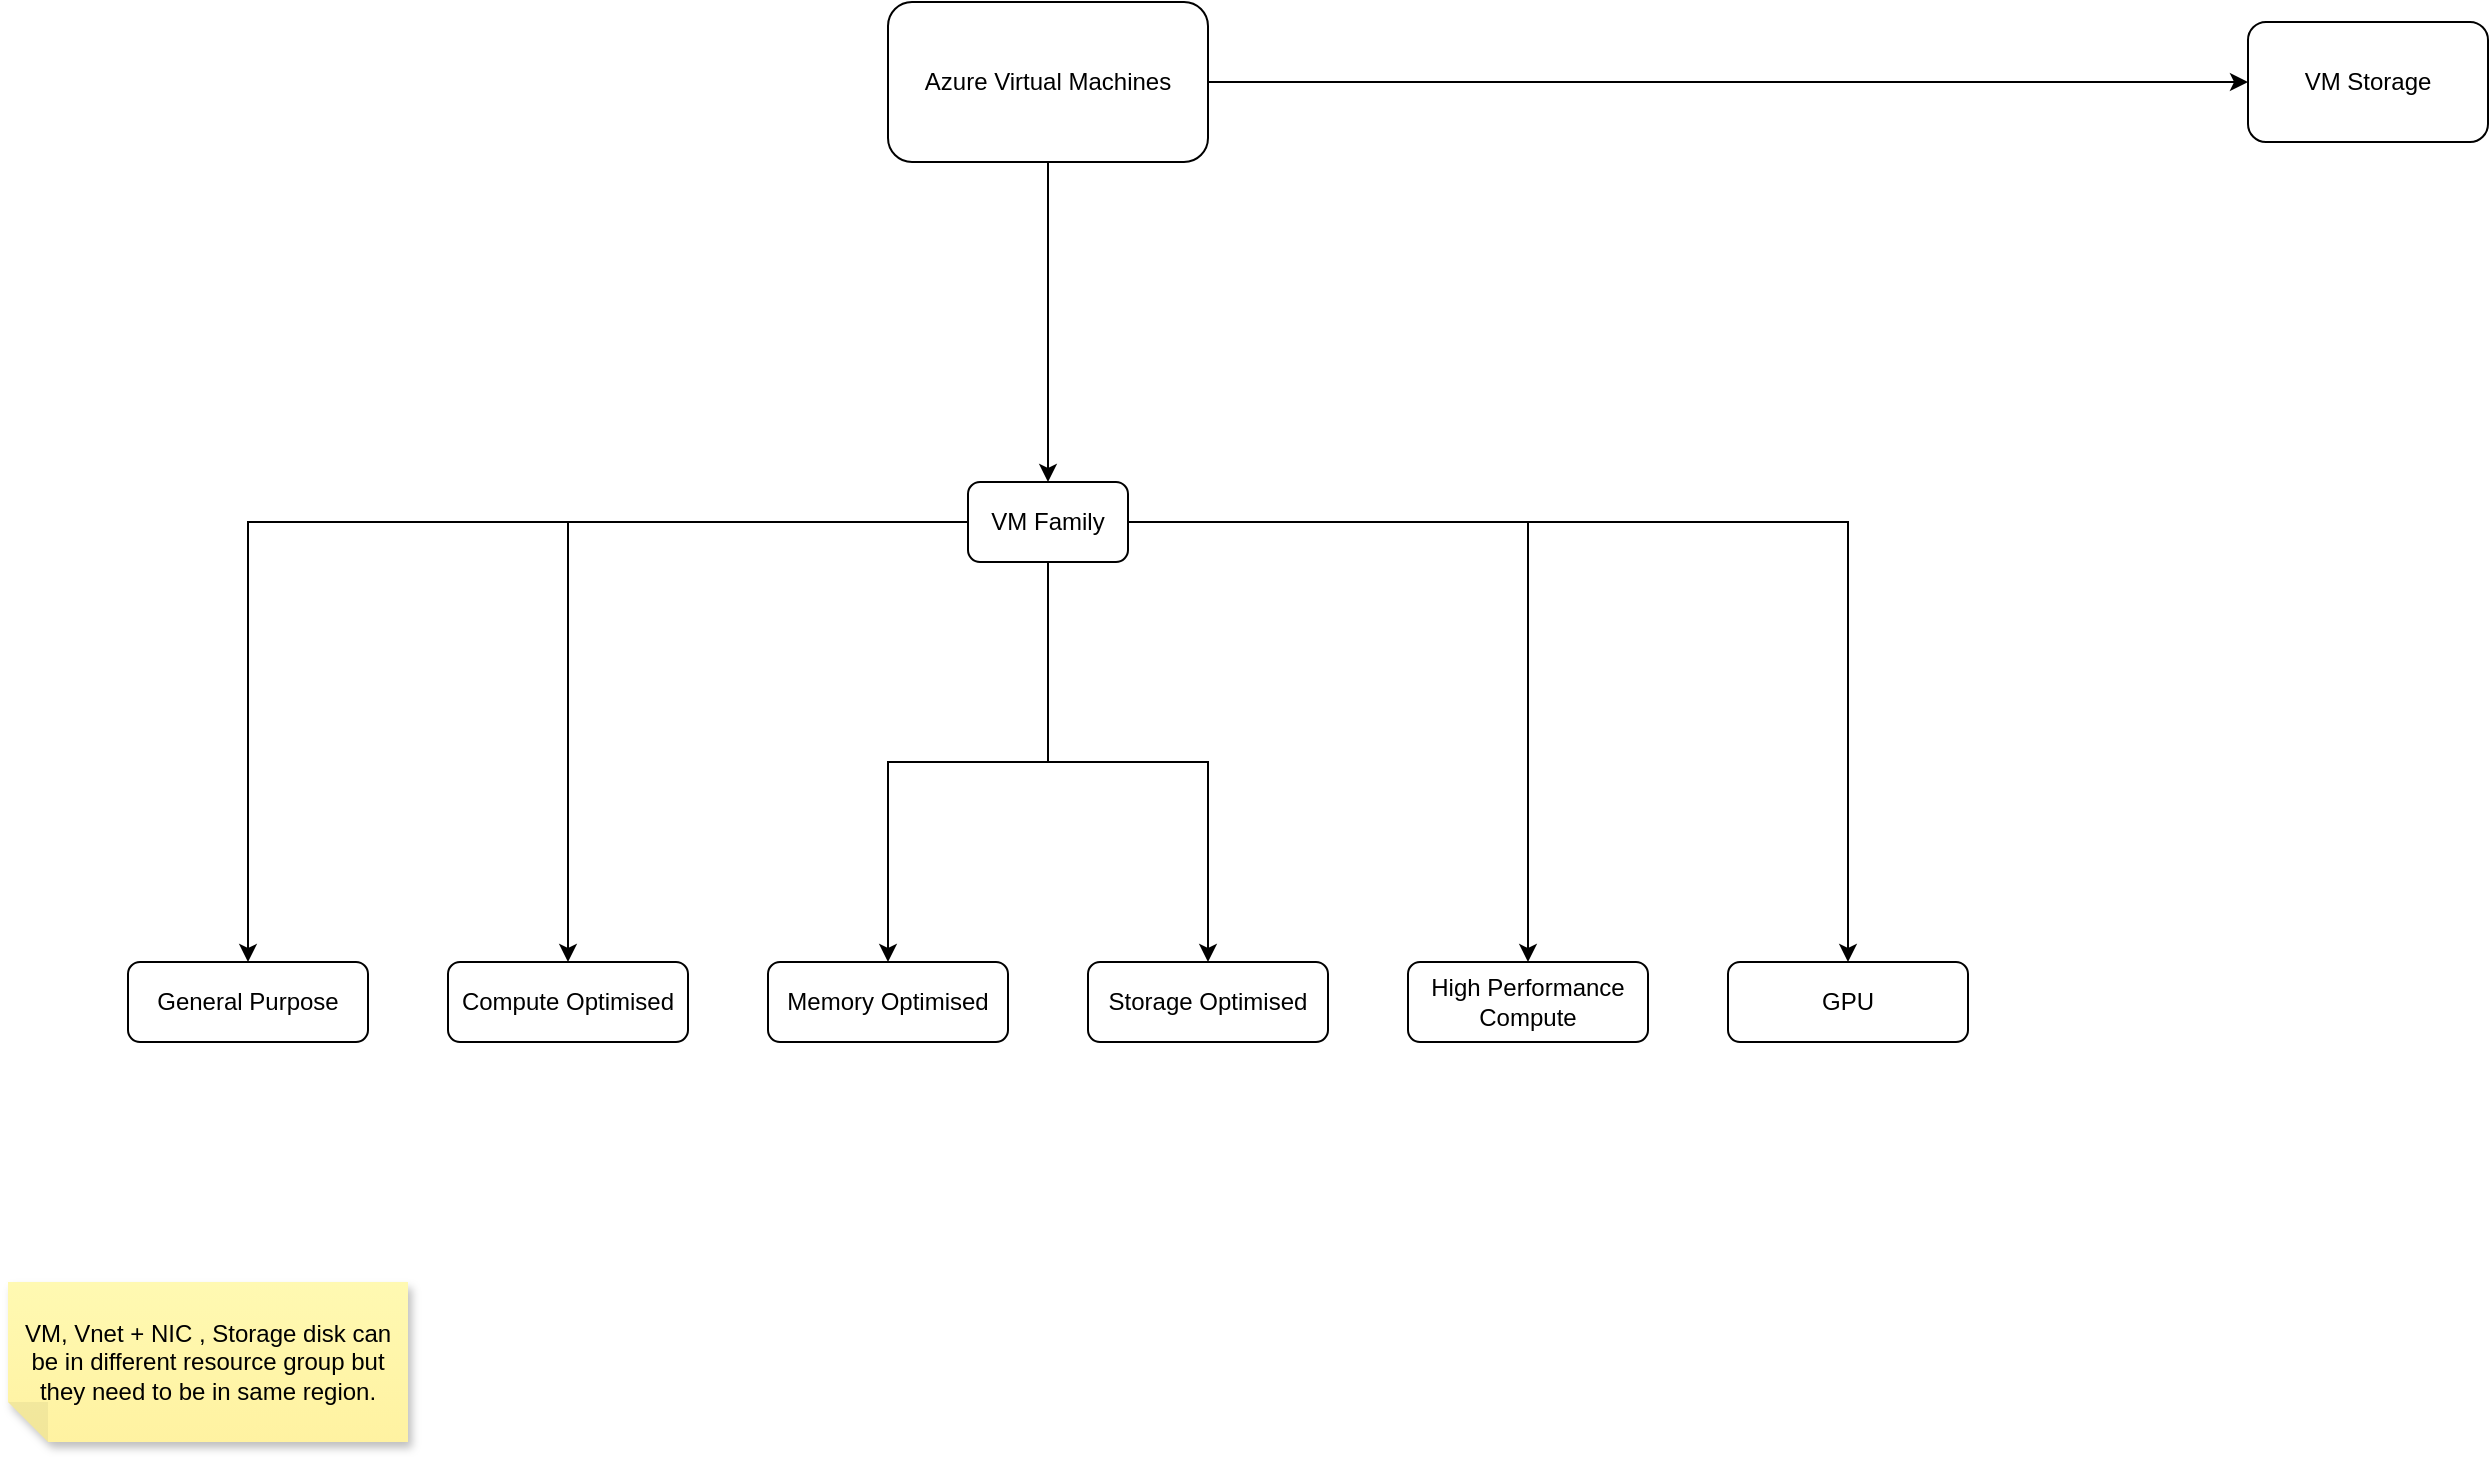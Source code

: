 <mxfile version="24.9.0">
  <diagram name="Page-1" id="cbFLLo0eFX_HLdYKL4IW">
    <mxGraphModel dx="1026" dy="725" grid="1" gridSize="10" guides="1" tooltips="1" connect="1" arrows="1" fold="1" page="1" pageScale="1" pageWidth="1100" pageHeight="850" math="0" shadow="0">
      <root>
        <mxCell id="0" />
        <mxCell id="1" parent="0" />
        <mxCell id="4GKKFWEUCo8rr3pjgwcH-3" value="" style="edgeStyle=orthogonalEdgeStyle;rounded=0;orthogonalLoop=1;jettySize=auto;html=1;" edge="1" parent="1" source="4GKKFWEUCo8rr3pjgwcH-1" target="4GKKFWEUCo8rr3pjgwcH-2">
          <mxGeometry relative="1" as="geometry" />
        </mxCell>
        <mxCell id="4GKKFWEUCo8rr3pjgwcH-18" value="" style="edgeStyle=orthogonalEdgeStyle;rounded=0;orthogonalLoop=1;jettySize=auto;html=1;" edge="1" parent="1" source="4GKKFWEUCo8rr3pjgwcH-1" target="4GKKFWEUCo8rr3pjgwcH-17">
          <mxGeometry relative="1" as="geometry" />
        </mxCell>
        <mxCell id="4GKKFWEUCo8rr3pjgwcH-1" value="Azure Virtual Machines" style="rounded=1;whiteSpace=wrap;html=1;" vertex="1" parent="1">
          <mxGeometry x="480" y="400" width="160" height="80" as="geometry" />
        </mxCell>
        <mxCell id="4GKKFWEUCo8rr3pjgwcH-5" value="" style="edgeStyle=orthogonalEdgeStyle;rounded=0;orthogonalLoop=1;jettySize=auto;html=1;" edge="1" parent="1" source="4GKKFWEUCo8rr3pjgwcH-2" target="4GKKFWEUCo8rr3pjgwcH-4">
          <mxGeometry relative="1" as="geometry" />
        </mxCell>
        <mxCell id="4GKKFWEUCo8rr3pjgwcH-11" style="edgeStyle=orthogonalEdgeStyle;rounded=0;orthogonalLoop=1;jettySize=auto;html=1;" edge="1" parent="1" source="4GKKFWEUCo8rr3pjgwcH-2" target="4GKKFWEUCo8rr3pjgwcH-6">
          <mxGeometry relative="1" as="geometry" />
        </mxCell>
        <mxCell id="4GKKFWEUCo8rr3pjgwcH-12" style="edgeStyle=orthogonalEdgeStyle;rounded=0;orthogonalLoop=1;jettySize=auto;html=1;" edge="1" parent="1" source="4GKKFWEUCo8rr3pjgwcH-2" target="4GKKFWEUCo8rr3pjgwcH-7">
          <mxGeometry relative="1" as="geometry" />
        </mxCell>
        <mxCell id="4GKKFWEUCo8rr3pjgwcH-13" style="edgeStyle=orthogonalEdgeStyle;rounded=0;orthogonalLoop=1;jettySize=auto;html=1;" edge="1" parent="1" source="4GKKFWEUCo8rr3pjgwcH-2" target="4GKKFWEUCo8rr3pjgwcH-8">
          <mxGeometry relative="1" as="geometry" />
        </mxCell>
        <mxCell id="4GKKFWEUCo8rr3pjgwcH-14" style="edgeStyle=orthogonalEdgeStyle;rounded=0;orthogonalLoop=1;jettySize=auto;html=1;" edge="1" parent="1" source="4GKKFWEUCo8rr3pjgwcH-2" target="4GKKFWEUCo8rr3pjgwcH-9">
          <mxGeometry relative="1" as="geometry" />
        </mxCell>
        <mxCell id="4GKKFWEUCo8rr3pjgwcH-15" style="edgeStyle=orthogonalEdgeStyle;rounded=0;orthogonalLoop=1;jettySize=auto;html=1;" edge="1" parent="1" source="4GKKFWEUCo8rr3pjgwcH-2" target="4GKKFWEUCo8rr3pjgwcH-10">
          <mxGeometry relative="1" as="geometry" />
        </mxCell>
        <mxCell id="4GKKFWEUCo8rr3pjgwcH-2" value="VM Family" style="whiteSpace=wrap;html=1;rounded=1;" vertex="1" parent="1">
          <mxGeometry x="520" y="640" width="80" height="40" as="geometry" />
        </mxCell>
        <mxCell id="4GKKFWEUCo8rr3pjgwcH-4" value="General Purpose" style="whiteSpace=wrap;html=1;rounded=1;" vertex="1" parent="1">
          <mxGeometry x="100" y="880" width="120" height="40" as="geometry" />
        </mxCell>
        <mxCell id="4GKKFWEUCo8rr3pjgwcH-6" value="Compute Optimised" style="whiteSpace=wrap;html=1;rounded=1;" vertex="1" parent="1">
          <mxGeometry x="260" y="880" width="120" height="40" as="geometry" />
        </mxCell>
        <mxCell id="4GKKFWEUCo8rr3pjgwcH-7" value="Memory Optimised" style="whiteSpace=wrap;html=1;rounded=1;" vertex="1" parent="1">
          <mxGeometry x="420" y="880" width="120" height="40" as="geometry" />
        </mxCell>
        <mxCell id="4GKKFWEUCo8rr3pjgwcH-8" value="Storage Optimised" style="whiteSpace=wrap;html=1;rounded=1;" vertex="1" parent="1">
          <mxGeometry x="580" y="880" width="120" height="40" as="geometry" />
        </mxCell>
        <mxCell id="4GKKFWEUCo8rr3pjgwcH-9" value="High Performance Compute" style="whiteSpace=wrap;html=1;rounded=1;" vertex="1" parent="1">
          <mxGeometry x="740" y="880" width="120" height="40" as="geometry" />
        </mxCell>
        <mxCell id="4GKKFWEUCo8rr3pjgwcH-10" value="GPU" style="whiteSpace=wrap;html=1;rounded=1;" vertex="1" parent="1">
          <mxGeometry x="900" y="880" width="120" height="40" as="geometry" />
        </mxCell>
        <mxCell id="4GKKFWEUCo8rr3pjgwcH-16" value="VM, Vnet + NIC , Storage disk can be in different resource group but they need to be in same region." style="shape=note;whiteSpace=wrap;html=1;backgroundOutline=1;fontColor=#000000;darkOpacity=0.05;fillColor=#FFF9B2;strokeColor=none;fillStyle=solid;direction=west;gradientDirection=north;gradientColor=#FFF2A1;shadow=1;size=20;pointerEvents=1;" vertex="1" parent="1">
          <mxGeometry x="40" y="1040" width="200" height="80" as="geometry" />
        </mxCell>
        <mxCell id="4GKKFWEUCo8rr3pjgwcH-17" value="VM Storage" style="whiteSpace=wrap;html=1;rounded=1;" vertex="1" parent="1">
          <mxGeometry x="1160" y="410" width="120" height="60" as="geometry" />
        </mxCell>
      </root>
    </mxGraphModel>
  </diagram>
</mxfile>
